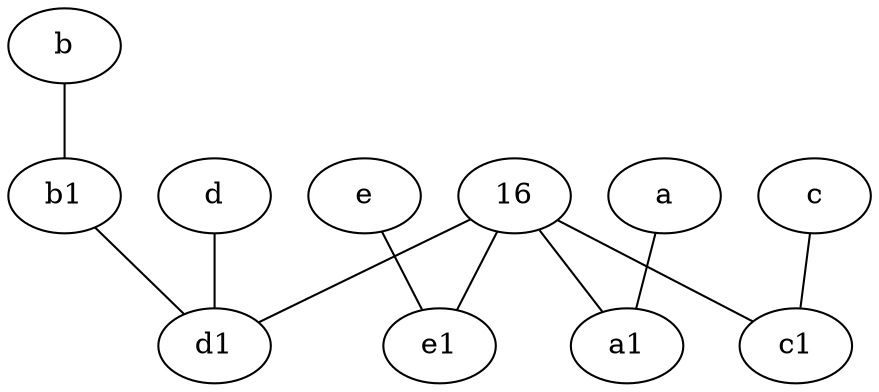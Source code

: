 graph {
	node [labelfontsize=50]
	b1 [labelfontsize=50 pos="9,4!"]
	e1 [labelfontsize=50 pos="7,7!"]
	16 [labelfontsize=50]
	d [labelfontsize=50 pos="2,5!"]
	a1 [labelfontsize=50 pos="8,3!"]
	c1 [labelfontsize=50 pos="4.5,3!"]
	d1 [labelfontsize=50 pos="3,5!"]
	a -- a1
	16 -- c1
	16 -- a1
	d -- d1
	e -- e1
	16 -- d1
	16 -- e1
	b1 -- d1
	c -- c1
	b -- b1
}
